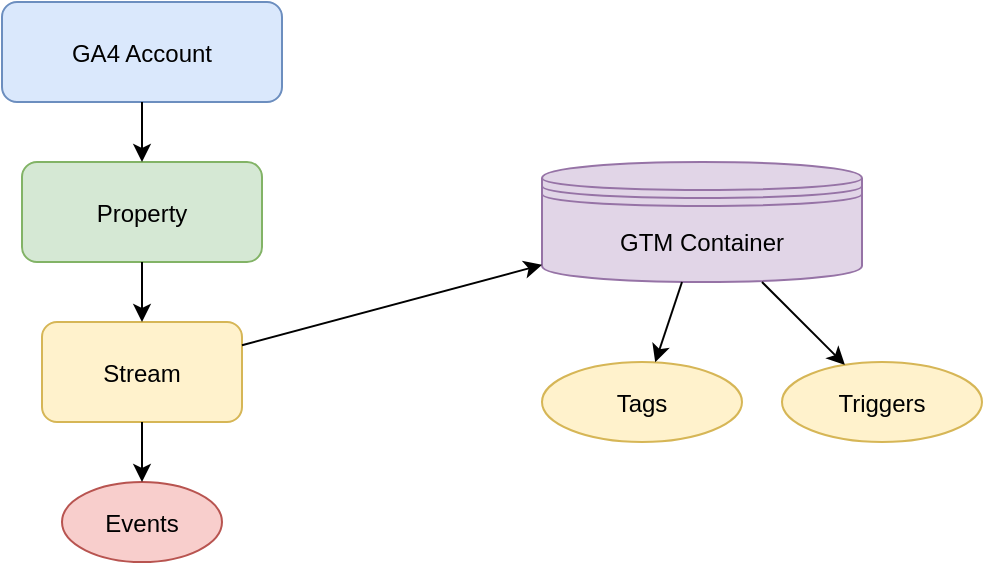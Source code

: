<mxfile version="28.0.6">
  <diagram id="ga4_gtm_parallel" name="Parallel">
    <mxGraphModel dx="1220" dy="831" grid="1" gridSize="10" guides="1" tooltips="1" connect="1" arrows="1" fold="1" page="1" pageScale="1" pageWidth="827" pageHeight="1169" math="0" shadow="0">
      <root>
        <mxCell id="0" />
        <mxCell id="1" parent="0" />
        <mxCell id="account2" value="GA4 Account" style="rounded=1;fillColor=#dae8fc;strokeColor=#6c8ebf;" parent="1" vertex="1">
          <mxGeometry x="30" y="20" width="140" height="50" as="geometry" />
        </mxCell>
        <mxCell id="property2" value="Property" style="rounded=1;fillColor=#d5e8d4;strokeColor=#82b366;" parent="1" vertex="1">
          <mxGeometry x="40" y="100" width="120" height="50" as="geometry" />
        </mxCell>
        <mxCell id="stream2" value="Stream" style="rounded=1;fillColor=#fff2cc;strokeColor=#d6b656;" parent="1" vertex="1">
          <mxGeometry x="50" y="180" width="100" height="50" as="geometry" />
        </mxCell>
        <mxCell id="event2" value="Events" style="ellipse;fillColor=#f8cecc;strokeColor=#b85450;" parent="1" vertex="1">
          <mxGeometry x="60" y="260" width="80" height="40" as="geometry" />
        </mxCell>
        <mxCell id="gtm2" value="GTM Container" style="shape=datastore;fillColor=#e1d5e7;strokeColor=#9673a6;" parent="1" vertex="1">
          <mxGeometry x="300" y="100" width="160" height="60" as="geometry" />
        </mxCell>
        <mxCell id="tags" value="Tags" style="ellipse;fillColor=#fff2cc;strokeColor=#d6b656;" parent="1" vertex="1">
          <mxGeometry x="300" y="200" width="100" height="40" as="geometry" />
        </mxCell>
        <mxCell id="triggers" value="Triggers" style="ellipse;fillColor=#fff2cc;strokeColor=#d6b656;" parent="1" vertex="1">
          <mxGeometry x="420" y="200" width="100" height="40" as="geometry" />
        </mxCell>
        <mxCell id="edgep1" parent="1" source="account2" target="property2" edge="1">
          <mxGeometry relative="1" as="geometry" />
        </mxCell>
        <mxCell id="edgep2" parent="1" source="property2" target="stream2" edge="1">
          <mxGeometry relative="1" as="geometry" />
        </mxCell>
        <mxCell id="edgep3" parent="1" source="stream2" target="event2" edge="1">
          <mxGeometry relative="1" as="geometry" />
        </mxCell>
        <mxCell id="edgep4" parent="1" source="stream2" target="gtm2" edge="1">
          <mxGeometry relative="1" as="geometry" />
        </mxCell>
        <mxCell id="edgep5" parent="1" source="gtm2" target="tags" edge="1">
          <mxGeometry relative="1" as="geometry" />
        </mxCell>
        <mxCell id="edgep6" parent="1" source="gtm2" target="triggers" edge="1">
          <mxGeometry relative="1" as="geometry" />
        </mxCell>
      </root>
    </mxGraphModel>
  </diagram>
</mxfile>
